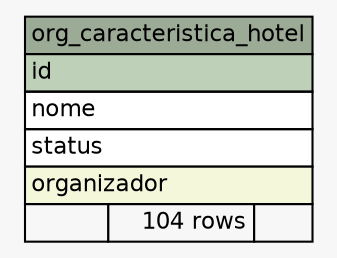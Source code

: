 // dot 2.38.0 on Windows 10 10.0
// SchemaSpy rev 590
digraph "org_caracteristica_hotel" {
  graph [
    rankdir="RL"
    bgcolor="#f7f7f7"
    nodesep="0.18"
    ranksep="0.46"
    fontname="Helvetica"
    fontsize="11"
  ];
  node [
    fontname="Helvetica"
    fontsize="11"
    shape="plaintext"
  ];
  edge [
    arrowsize="0.8"
  ];
  "org_caracteristica_hotel" [
    label=<
    <TABLE BORDER="0" CELLBORDER="1" CELLSPACING="0" BGCOLOR="#ffffff">
      <TR><TD COLSPAN="3" BGCOLOR="#9bab96" ALIGN="CENTER">org_caracteristica_hotel</TD></TR>
      <TR><TD PORT="id" COLSPAN="3" BGCOLOR="#bed1b8" ALIGN="LEFT">id</TD></TR>
      <TR><TD PORT="nome" COLSPAN="3" ALIGN="LEFT">nome</TD></TR>
      <TR><TD PORT="status" COLSPAN="3" ALIGN="LEFT">status</TD></TR>
      <TR><TD PORT="organizador" COLSPAN="3" BGCOLOR="#f4f7da" ALIGN="LEFT">organizador</TD></TR>
      <TR><TD ALIGN="LEFT" BGCOLOR="#f7f7f7">  </TD><TD ALIGN="RIGHT" BGCOLOR="#f7f7f7">104 rows</TD><TD ALIGN="RIGHT" BGCOLOR="#f7f7f7">  </TD></TR>
    </TABLE>>
    URL="tables/org_caracteristica_hotel.html"
    tooltip="org_caracteristica_hotel"
  ];
}
